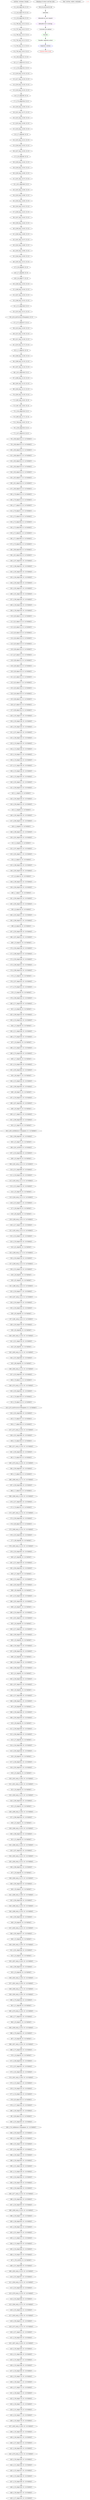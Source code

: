digraph g {
legend_varNames [ label="varNum: varName, bounds" ]
legend_varNames_0 [ label="0: x_149_edge(184), [0, 0]" ]
legend_varNames_1 [ label="1: x_144_edge(179), [0, 0]" ]
legend_varNames_2 [ label="2: x_129_edge(164), [0, 0]" ]
legend_varNames_3 [ label="3: x_798_in(p_{4,5}), [0, 0]" ]
legend_varNames_4 [ label="4: x_797_in(p_{4,4}), [0, 0]" ]
legend_varNames_5 [ label="5: x_796_in(p_{4,3}), [0, 0]" ]
legend_varNames_6 [ label="6: x_795_in(p_{4,2}), [0, 0]" ]
legend_varNames_7 [ label="7: x_794_in(p_{4,1}), [0, 0]" ]
legend_varNames_8 [ label="8: x_793_in(p_{4,0}), [0, 0]" ]
legend_varNames_9 [ label="9: x_106_edge(141), [0, 0]" ]
legend_varNames_10 [ label="10: x_117_edge(152), [0, 0]" ]
legend_varNames_11 [ label="11: x_126_edge(161), [0, 0]" ]
legend_varNames_12 [ label="12: x_816_in(p_{4,22}), [0, 0]" ]
legend_varNames_13 [ label="13: x_817_in(p_{4,23}), [0, 0]" ]
legend_varNames_14 [ label="14: x_818_in(p_{4,24}), [0, 0]" ]
legend_varNames_15 [ label="15: x_819_in(p_{4,25}), [0, 0]" ]
legend_varNames_16 [ label="16: x_22_edge(39), [0, 0]" ]
legend_varNames_17 [ label="17: x_279_edge(334), [0, 0]" ]
legend_varNames_18 [ label="18: x_820_in(p_{4,26}), [0, 0]" ]
legend_varNames_19 [ label="19: x_821_in(p_{4,27}), [0, 0]" ]
legend_varNames_20 [ label="20: x_822_in(p_{4,28}), [0, 0]" ]
legend_varNames_21 [ label="21: x_823_in(p_{4,29}), [0, 0]" ]
legend_varNames_22 [ label="22: x_824_in(p_{4,30}), [0, 0]" ]
legend_varNames_23 [ label="23: x_27_edge(46), [0, 0]" ]
legend_varNames_24 [ label="24: x_825_in(p_{4,31}), [0, 0]" ]
legend_varNames_25 [ label="25: x_826_in(p_{4,32}), [0, 0]" ]
legend_varNames_26 [ label="26: x_827_in(p_{4,33}), [0, 0]" ]
legend_varNames_27 [ label="27: x_30_edge(49), [0, 0]" ]
legend_varNames_28 [ label="28: x_828_in(p_{4,34}), [0, 0]" ]
legend_varNames_29 [ label="29: x_829_in(p_{4,35}), [0, 0]" ]
legend_varNames_30 [ label="30: x_830_in(p_{4,36}), [0, 0]" ]
legend_varNames_31 [ label="31: x_831_in(p_{4,37}), [0, 0]" ]
legend_varNames_32 [ label="32: x_291_edge(346), [0, 0]" ]
legend_varNames_33 [ label="33: x_832_in(p_{4,38}), [0, 0]" ]
legend_varNames_34 [ label="34: x_833_in(p_{4,39}), [0, 0]" ]
legend_varNames_35 [ label="35: x_834_in(p_{4,40}), [0, 0]" ]
legend_varNames_36 [ label="36: x_835_in(p_{4,41}), [0, 0]" ]
legend_varNames_37 [ label="37: x_836_in(p_{4,42}), [0, 0]" ]
legend_varNames_38 [ label="38: x_837_in(p_{4,43}), [0, 0]" ]
legend_varNames_39 [ label="39: x_838_in(p_{4,44}), [0, 0]" ]
legend_varNames_40 [ label="40: x_839_in(p_{4,45}), [0, 0]" ]
legend_varNames_41 [ label="41: x_840_in(p_{4,46}), [0, 0]" ]
legend_varNames_42 [ label="42: x_841_in(p_{4,47}), [0, 0]" ]
legend_varNames_43 [ label="43: x_842_in(p_{4,48}), [0, 0]" ]
legend_varNames_44 [ label="44: x_843_in(p_{4,49}), [0, 0]" ]
legend_varNames_45 [ label="45: x_844_in(p_{4,50}), [0, 0]" ]
legend_varNames_46 [ label="46: x_845_in(p_{4,51}), [0, 0]" ]
legend_varNames_47 [ label="47: x_59_edge(82), [0, 0]" ]
legend_varNames_48 [ label="48: x_57_edge(80), [0, 0]" ]
legend_varNames_49 [ label="49: x_54_edge(77), [0, 0]" ]
legend_varNames_50 [ label="50: x_849_in(p_{4,55}), [0, 0]" ]
legend_varNames_51 [ label="51: x_848_in(p_{4,54}), [0, 0]" ]
legend_varNames_52 [ label="52: x_847_in(p_{4,53}), [0, 0]" ]
legend_varNames_53 [ label="53: x_846_in(p_{4,52}), [0, 0]" ]
legend_varNames_54 [ label="54: x_213_edge(248), [0, 0]" ]
legend_varNames_55 [ label="55: x_815_in(p_{4,21}), [0, 0]" ]
legend_varNames_56 [ label="56: x_814_in(Fructose-6-Phosphate), [0, 0]" ]
legend_varNames_57 [ label="57: x_272_edge(327), [0, 0]" ]
legend_varNames_58 [ label="58: x_813_in(p_{4,20}), [0, 0]" ]
legend_varNames_59 [ label="59: x_812_in(p_{4,19}), [0, 0]" ]
legend_varNames_60 [ label="60: x_811_in(p_{4,18}), [0, 0]" ]
legend_varNames_61 [ label="61: x_810_in(p_{4,17}), [0, 0]" ]
legend_varNames_62 [ label="62: x_11_edge(23), [0, 0]" ]
legend_varNames_63 [ label="63: x_809_in(p_{4,16}), [0, 0]" ]
legend_varNames_64 [ label="64: x_808_in(p_{4,15}), [0, 0]" ]
legend_varNames_65 [ label="65: x_807_in(p_{4,14}), [0, 0]" ]
legend_varNames_66 [ label="66: x_201_edge(236), [0, 0]" ]
legend_varNames_67 [ label="67: x_806_in(p_{4,13}), [0, 0]" ]
legend_varNames_68 [ label="68: x_805_in(p_{4,12}), [0, 0]" ]
legend_varNames_69 [ label="69: x_804_in(p_{4,11}), [0, 0]" ]
legend_varNames_70 [ label="70: x_803_in(p_{4,10}), [0, 0]" ]
legend_varNames_71 [ label="71: x_802_in(p_{4,9}), [0, 0]" ]
legend_varNames_72 [ label="72: x_801_in(p_{4,8}), [0, 0]" ]
legend_varNames_73 [ label="73: x_194_edge(229), [0, 0]" ]
legend_varNames_74 [ label="74: x_800_in(p_{4,7}), [0, 0]" ]
legend_varNames_75 [ label="75: x_799_in(p_{4,6}), [0, 0]" ]
legend_varNames_76 [ label="76: x_168_edge(203), [0, 0]" ]
legend_varNames_77 [ label="77: x_187_edge(222), [0, 0]" ]
legend_varNames_78 [ label="78: x_189_edge(224), [0, 2147483647]" ]
legend_varNames_79 [ label="79: x_188_edge(223), [0, 2147483647]" ]
legend_varNames_80 [ label="80: x_190_edge(225), [0, 2147483647]" ]
legend_varNames_81 [ label="81: x_186_edge(221), [0, 2147483647]" ]
legend_varNames_82 [ label="82: x_185_edge(220), [0, 2147483647]" ]
legend_varNames_83 [ label="83: x_184_edge(219), [0, 2147483647]" ]
legend_varNames_84 [ label="84: x_183_edge(218), [0, 2147483647]" ]
legend_varNames_85 [ label="85: x_182_edge(217), [0, 2147483647]" ]
legend_varNames_86 [ label="86: x_181_edge(216), [0, 2147483647]" ]
legend_varNames_87 [ label="87: x_180_edge(215), [0, 2147483647]" ]
legend_varNames_88 [ label="88: x_179_edge(214), [0, 2147483647]" ]
legend_varNames_89 [ label="89: x_178_edge(213), [0, 2147483647]" ]
legend_varNames_90 [ label="90: x_177_edge(212), [0, 2147483647]" ]
legend_varNames_91 [ label="91: x_176_edge(211), [0, 2147483647]" ]
legend_varNames_92 [ label="92: x_175_edge(210), [0, 2147483647]" ]
legend_varNames_93 [ label="93: x_174_edge(209), [0, 2147483647]" ]
legend_varNames_94 [ label="94: x_173_edge(208), [0, 2147483647]" ]
legend_varNames_95 [ label="95: x_172_edge(207), [0, 2147483647]" ]
legend_varNames_96 [ label="96: x_171_edge(206), [0, 2147483647]" ]
legend_varNames_97 [ label="97: x_170_edge(205), [0, 2147483647]" ]
legend_varNames_98 [ label="98: x_169_edge(204), [0, 2147483647]" ]
legend_varNames_99 [ label="99: x_191_edge(226), [0, 2147483647]" ]
legend_varNames_100 [ label="100: x_167_edge(202), [0, 2147483647]" ]
legend_varNames_101 [ label="101: x_166_edge(201), [0, 2147483647]" ]
legend_varNames_102 [ label="102: x_165_edge(200), [0, 2147483647]" ]
legend_varNames_103 [ label="103: x_164_edge(199), [0, 2147483647]" ]
legend_varNames_104 [ label="104: x_163_edge(198), [0, 2147483647]" ]
legend_varNames_105 [ label="105: x_162_edge(197), [0, 2147483647]" ]
legend_varNames_106 [ label="106: x_161_edge(196), [0, 2147483647]" ]
legend_varNames_107 [ label="107: x_160_edge(195), [0, 2147483647]" ]
legend_varNames_108 [ label="108: x_159_edge(194), [0, 2147483647]" ]
legend_varNames_109 [ label="109: x_158_edge(193), [0, 2147483647]" ]
legend_varNames_110 [ label="110: x_80_edge(112), [0, 2147483647]" ]
legend_varNames_111 [ label="111: x_81_edge(113), [0, 2147483647]" ]
legend_varNames_112 [ label="112: x_82_edge(114), [0, 2147483647]" ]
legend_varNames_113 [ label="113: x_83_edge(116), [0, 2147483647]" ]
legend_varNames_114 [ label="114: x_84_edge(118), [0, 2147483647]" ]
legend_varNames_115 [ label="115: x_85_edge(119), [0, 2147483647]" ]
legend_varNames_116 [ label="116: x_86_edge(120), [0, 2147483647]" ]
legend_varNames_117 [ label="117: x_87_edge(121), [0, 2147483647]" ]
legend_varNames_118 [ label="118: x_88_edge(122), [0, 2147483647]" ]
legend_varNames_119 [ label="119: x_89_edge(123), [0, 2147483647]" ]
legend_varNames_120 [ label="120: x_90_edge(124), [0, 2147483647]" ]
legend_varNames_121 [ label="121: x_91_edge(125), [0, 2147483647]" ]
legend_varNames_122 [ label="122: x_92_edge(127), [0, 2147483647]" ]
legend_varNames_123 [ label="123: x_93_edge(128), [0, 2147483647]" ]
legend_varNames_124 [ label="124: x_94_edge(129), [0, 2147483647]" ]
legend_varNames_125 [ label="125: x_96_edge(131), [0, 2147483647]" ]
legend_varNames_126 [ label="126: x_97_edge(132), [0, 2147483647]" ]
legend_varNames_127 [ label="127: x_99_edge(134), [0, 2147483647]" ]
legend_varNames_128 [ label="128: x_102_edge(137), [0, 2147483647]" ]
legend_varNames_129 [ label="129: x_103_edge(138), [0, 2147483647]" ]
legend_varNames_130 [ label="130: x_105_edge(140), [0, 2147483647]" ]
legend_varNames_131 [ label="131: x_107_edge(142), [0, 2147483647]" ]
legend_varNames_132 [ label="132: x_108_edge(143), [0, 2147483647]" ]
legend_varNames_133 [ label="133: x_110_edge(145), [0, 2147483647]" ]
legend_varNames_134 [ label="134: x_113_edge(148), [0, 2147483647]" ]
legend_varNames_135 [ label="135: x_116_edge(151), [0, 2147483647]" ]
legend_varNames_136 [ label="136: x_119_edge(154), [0, 2147483647]" ]
legend_varNames_137 [ label="137: x_121_edge(156), [0, 2147483647]" ]
legend_varNames_138 [ label="138: x_123_edge(158), [0, 2147483647]" ]
legend_varNames_139 [ label="139: x_125_edge(160), [0, 2147483647]" ]
legend_varNames_140 [ label="140: x_192_edge(227), [0, 2147483647]" ]
legend_varNames_141 [ label="141: x_258_edge(313), [0, 2147483647]" ]
legend_varNames_142 [ label="142: x_1_edge(3), [0, 2147483647]" ]
legend_varNames_143 [ label="143: x_193_edge(228), [0, 2147483647]" ]
legend_varNames_144 [ label="144: x_259_edge(314), [0, 2147483647]" ]
legend_varNames_145 [ label="145: x_2_edge(6), [0, 2147483647]" ]
legend_varNames_146 [ label="146: x_195_edge(230), [0, 2147483647]" ]
legend_varNames_147 [ label="147: x_260_edge(315), [0, 2147483647]" ]
legend_varNames_148 [ label="148: x_3_edge(8), [0, 2147483647]" ]
legend_varNames_149 [ label="149: x_196_edge(231), [0, 2147483647]" ]
legend_varNames_150 [ label="150: x_261_edge(316), [0, 2147483647]" ]
legend_varNames_151 [ label="151: x_4_edge(9), [0, 2147483647]" ]
legend_varNames_152 [ label="152: x_197_edge(232), [0, 2147483647]" ]
legend_varNames_153 [ label="153: x_262_edge(317), [0, 2147483647]" ]
legend_varNames_154 [ label="154: x_5_edge(12), [0, 2147483647]" ]
legend_varNames_155 [ label="155: x_198_edge(233), [0, 2147483647]" ]
legend_varNames_156 [ label="156: x_263_edge(318), [0, 2147483647]" ]
legend_varNames_157 [ label="157: x_6_edge(14), [0, 2147483647]" ]
legend_varNames_158 [ label="158: x_199_edge(234), [0, 2147483647]" ]
legend_varNames_159 [ label="159: x_264_edge(319), [0, 2147483647]" ]
legend_varNames_160 [ label="160: x_7_edge(17), [0, 2147483647]" ]
legend_varNames_161 [ label="161: x_200_edge(235), [0, 2147483647]" ]
legend_varNames_162 [ label="162: x_265_edge(320), [0, 2147483647]" ]
legend_varNames_163 [ label="163: x_8_edge(19), [0, 2147483647]" ]
legend_varNames_164 [ label="164: x_202_edge(237), [0, 2147483647]" ]
legend_varNames_165 [ label="165: x_266_edge(321), [0, 2147483647]" ]
legend_varNames_166 [ label="166: x_9_edge(20), [0, 2147483647]" ]
legend_varNames_167 [ label="167: x_203_edge(238), [0, 2147483647]" ]
legend_varNames_168 [ label="168: x_267_edge(322), [0, 2147483647]" ]
legend_varNames_169 [ label="169: x_10_edge(22), [0, 2147483647]" ]
legend_varNames_170 [ label="170: x_204_edge(239), [0, 2147483647]" ]
legend_varNames_171 [ label="171: x_268_edge(323), [0, 2147483647]" ]
legend_varNames_172 [ label="172: x_205_edge(240), [0, 2147483647]" ]
legend_varNames_173 [ label="173: x_206_edge(241), [0, 2147483647]" ]
legend_varNames_174 [ label="174: x_269_edge(324), [0, 2147483647]" ]
legend_varNames_175 [ label="175: x_12_edge(25), [0, 2147483647]" ]
legend_varNames_176 [ label="176: x_207_edge(242), [0, 2147483647]" ]
legend_varNames_177 [ label="177: x_270_edge(325), [0, 2147483647]" ]
legend_varNames_178 [ label="178: x_13_edge(26), [0, 2147483647]" ]
legend_varNames_179 [ label="179: x_208_edge(243), [0, 2147483647]" ]
legend_varNames_180 [ label="180: x_271_edge(326), [0, 2147483647]" ]
legend_varNames_181 [ label="181: x_14_edge(28), [0, 2147483647]" ]
legend_varNames_182 [ label="182: x_209_edge(244), [0, 2147483647]" ]
legend_varNames_183 [ label="183: x_210_edge(245), [0, 2147483647]" ]
legend_varNames_184 [ label="184: x_15_edge(30), [0, 2147483647]" ]
legend_varNames_185 [ label="185: x_211_edge(246), [0, 2147483647]" ]
legend_varNames_186 [ label="186: x_273_edge(328), [0, 2147483647]" ]
legend_varNames_187 [ label="187: x_16_edge(32), [0, 2147483647]" ]
legend_varNames_188 [ label="188: x_212_edge(247), [0, 2147483647]" ]
legend_varNames_189 [ label="189: x_274_edge(329), [0, 2147483647]" ]
legend_varNames_190 [ label="190: x_17_edge(34), [0, 2147483647]" ]
legend_varNames_191 [ label="191: x_214_edge(249), [0, 2147483647]" ]
legend_varNames_192 [ label="192: x_305_edge(363), [0, 2147483647]" ]
legend_varNames_193 [ label="193: x_48_edge(71), [0, 2147483647]" ]
legend_varNames_194 [ label="194: x_215_edge(250), [0, 2147483647]" ]
legend_varNames_195 [ label="195: x_306_edge(364), [0, 2147483647]" ]
legend_varNames_196 [ label="196: x_49_edge(72), [0, 2147483647]" ]
legend_varNames_197 [ label="197: x_216_edge(251), [0, 2147483647]" ]
legend_varNames_198 [ label="198: x_307_edge(365), [0, 2147483647]" ]
legend_varNames_199 [ label="199: x_50_edge(73), [0, 2147483647]" ]
legend_varNames_200 [ label="200: x_217_edge(252), [0, 2147483647]" ]
legend_varNames_201 [ label="201: x_308_edge(366), [0, 2147483647]" ]
legend_varNames_202 [ label="202: x_51_edge(74), [0, 2147483647]" ]
legend_varNames_203 [ label="203: x_850_out(Ribulose-5-Phosphate), [0, 2147483647]" ]
legend_varNames_204 [ label="204: x_309_edge(367), [0, 2147483647]" ]
legend_varNames_205 [ label="205: x_52_edge(75), [0, 2147483647]" ]
legend_varNames_206 [ label="206: x_851_out(H2O), [0, 2147483647]" ]
legend_varNames_207 [ label="207: x_310_edge(368), [0, 2147483647]" ]
legend_varNames_208 [ label="208: x_53_edge(76), [0, 2147483647]" ]
legend_varNames_209 [ label="209: x_852_out(p_{4,0}), [0, 2147483647]" ]
legend_varNames_210 [ label="210: x_311_edge(369), [0, 2147483647]" ]
legend_varNames_211 [ label="211: x_218_edge(253), [0, 2147483647]" ]
legend_varNames_212 [ label="212: x_853_out(p_{4,1}), [0, 2147483647]" ]
legend_varNames_213 [ label="213: x_312_edge(370), [0, 2147483647]" ]
legend_varNames_214 [ label="214: x_55_edge(78), [0, 2147483647]" ]
legend_varNames_215 [ label="215: x_854_out(p_{4,2}), [0, 2147483647]" ]
legend_varNames_216 [ label="216: x_313_edge(371), [0, 2147483647]" ]
legend_varNames_217 [ label="217: x_56_edge(79), [0, 2147483647]" ]
legend_varNames_218 [ label="218: x_60_edge(84), [0, 2147483647]" ]
legend_varNames_219 [ label="219: x_858_out(p_{4,6}), [0, 2147483647]" ]
legend_varNames_220 [ label="220: x_317_edge(375), [0, 2147483647]" ]
legend_varNames_221 [ label="221: x_855_out(p_{4,3}), [0, 2147483647]" ]
legend_varNames_222 [ label="222: x_314_edge(372), [0, 2147483647]" ]
legend_varNames_223 [ label="223: x_219_edge(254), [0, 2147483647]" ]
legend_varNames_224 [ label="224: x_61_edge(85), [0, 2147483647]" ]
legend_varNames_225 [ label="225: x_859_out(p_{4,7}), [0, 2147483647]" ]
legend_varNames_226 [ label="226: x_318_edge(376), [0, 2147483647]" ]
legend_varNames_227 [ label="227: x_856_out(p_{4,4}), [0, 2147483647]" ]
legend_varNames_228 [ label="228: x_315_edge(373), [0, 2147483647]" ]
legend_varNames_229 [ label="229: x_58_edge(81), [0, 2147483647]" ]
legend_varNames_230 [ label="230: x_62_edge(87), [0, 2147483647]" ]
legend_varNames_231 [ label="231: x_860_out(p_{4,8}), [0, 2147483647]" ]
legend_varNames_232 [ label="232: x_319_edge(377), [0, 2147483647]" ]
legend_varNames_233 [ label="233: x_857_out(p_{4,5}), [0, 2147483647]" ]
legend_varNames_234 [ label="234: x_316_edge(374), [0, 2147483647]" ]
legend_varNames_235 [ label="235: x_220_edge(255), [0, 2147483647]" ]
legend_varNames_236 [ label="236: x_63_edge(89), [0, 2147483647]" ]
legend_varNames_237 [ label="237: x_861_out(p_{4,9}), [0, 2147483647]" ]
legend_varNames_238 [ label="238: x_320_edge(378), [0, 2147483647]" ]
legend_varNames_239 [ label="239: x_64_edge(90), [0, 2147483647]" ]
legend_varNames_240 [ label="240: x_862_out(p_{4,10}), [0, 2147483647]" ]
legend_varNames_241 [ label="241: x_321_edge(379), [0, 2147483647]" ]
legend_varNames_242 [ label="242: x_65_edge(92), [0, 2147483647]" ]
legend_varNames_243 [ label="243: x_863_out(p_{4,11}), [0, 2147483647]" ]
legend_varNames_244 [ label="244: x_322_edge(380), [0, 2147483647]" ]
legend_varNames_245 [ label="245: x_66_edge(94), [0, 2147483647]" ]
legend_varNames_246 [ label="246: x_864_out(p_{4,12}), [0, 2147483647]" ]
legend_varNames_247 [ label="247: x_323_edge(381), [0, 2147483647]" ]
legend_varNames_248 [ label="248: x_79_edge(111), [0, 2147483647]" ]
legend_varNames_249 [ label="249: x_874_out(p_{4,21}), [0, 2147483647]" ]
legend_varNames_250 [ label="250: x_333_edge(391), [0, 2147483647]" ]
legend_varNames_251 [ label="251: x_76_edge(108), [0, 2147483647]" ]
legend_varNames_252 [ label="252: x_78_edge(110), [0, 2147483647]" ]
legend_varNames_253 [ label="253: x_873_out(Fructose-6-Phosphate), [0, 2147483647]" ]
legend_varNames_254 [ label="254: x_332_edge(390), [0, 2147483647]" ]
legend_varNames_255 [ label="255: x_75_edge(107), [0, 2147483647]" ]
legend_varNames_256 [ label="256: x_77_edge(109), [0, 2147483647]" ]
legend_varNames_257 [ label="257: x_872_out(p_{4,20}), [0, 2147483647]" ]
legend_varNames_258 [ label="258: x_331_edge(389), [0, 2147483647]" ]
legend_varNames_259 [ label="259: x_74_edge(106), [0, 2147483647]" ]
legend_varNames_260 [ label="260: x_871_out(p_{4,19}), [0, 2147483647]" ]
legend_varNames_261 [ label="261: x_330_edge(388), [0, 2147483647]" ]
legend_varNames_262 [ label="262: x_73_edge(105), [0, 2147483647]" ]
legend_varNames_263 [ label="263: x_870_out(p_{4,18}), [0, 2147483647]" ]
legend_varNames_264 [ label="264: x_329_edge(387), [0, 2147483647]" ]
legend_varNames_265 [ label="265: x_72_edge(103), [0, 2147483647]" ]
legend_varNames_266 [ label="266: x_869_out(p_{4,17}), [0, 2147483647]" ]
legend_varNames_267 [ label="267: x_328_edge(386), [0, 2147483647]" ]
legend_varNames_268 [ label="268: x_71_edge(102), [0, 2147483647]" ]
legend_varNames_269 [ label="269: x_868_out(p_{4,16}), [0, 2147483647]" ]
legend_varNames_270 [ label="270: x_327_edge(385), [0, 2147483647]" ]
legend_varNames_271 [ label="271: x_70_edge(101), [0, 2147483647]" ]
legend_varNames_272 [ label="272: x_867_out(p_{4,15}), [0, 2147483647]" ]
legend_varNames_273 [ label="273: x_326_edge(384), [0, 2147483647]" ]
legend_varNames_274 [ label="274: x_69_edge(100), [0, 2147483647]" ]
legend_varNames_275 [ label="275: x_866_out(p_{4,14}), [0, 2147483647]" ]
legend_varNames_276 [ label="276: x_325_edge(383), [0, 2147483647]" ]
legend_varNames_277 [ label="277: x_68_edge(98), [0, 2147483647]" ]
legend_varNames_278 [ label="278: x_865_out(p_{4,13}), [0, 2147483647]" ]
legend_varNames_279 [ label="279: x_324_edge(382), [0, 2147483647]" ]
legend_varNames_280 [ label="280: x_67_edge(96), [0, 2147483647]" ]
legend_varNames_281 [ label="281: x_221_edge(256), [0, 2147483647]" ]
legend_varNames_282 [ label="282: x_304_edge(362), [0, 2147483647]" ]
legend_varNames_283 [ label="283: x_47_edge(70), [0, 2147483647]" ]
legend_varNames_284 [ label="284: x_222_edge(257), [0, 2147483647]" ]
legend_varNames_285 [ label="285: x_303_edge(360), [0, 2147483647]" ]
legend_varNames_286 [ label="286: x_46_edge(69), [0, 2147483647]" ]
legend_varNames_287 [ label="287: x_223_edge(259), [0, 2147483647]" ]
legend_varNames_288 [ label="288: x_302_edge(358), [0, 2147483647]" ]
legend_varNames_289 [ label="289: x_45_edge(67), [0, 2147483647]" ]
legend_varNames_290 [ label="290: x_224_edge(261), [0, 2147483647]" ]
legend_varNames_291 [ label="291: x_301_edge(357), [0, 2147483647]" ]
legend_varNames_292 [ label="292: x_44_edge(66), [0, 2147483647]" ]
legend_varNames_293 [ label="293: x_227_edge(267), [0, 2147483647]" ]
legend_varNames_294 [ label="294: x_300_edge(355), [0, 2147483647]" ]
legend_varNames_295 [ label="295: x_43_edge(65), [0, 2147483647]" ]
legend_varNames_296 [ label="296: x_230_edge(273), [0, 2147483647]" ]
legend_varNames_297 [ label="297: x_299_edge(354), [0, 2147483647]" ]
legend_varNames_298 [ label="298: x_42_edge(64), [0, 2147483647]" ]
legend_varNames_299 [ label="299: x_233_edge(278), [0, 2147483647]" ]
legend_varNames_300 [ label="300: x_298_edge(353), [0, 2147483647]" ]
legend_varNames_301 [ label="301: x_41_edge(62), [0, 2147483647]" ]
legend_varNames_302 [ label="302: x_236_edge(284), [0, 2147483647]" ]
legend_varNames_303 [ label="303: x_297_edge(352), [0, 2147483647]" ]
legend_varNames_304 [ label="304: x_40_edge(61), [0, 2147483647]" ]
legend_varNames_305 [ label="305: x_237_edge(286), [0, 2147483647]" ]
legend_varNames_306 [ label="306: x_296_edge(351), [0, 2147483647]" ]
legend_varNames_307 [ label="307: x_39_edge(60), [0, 2147483647]" ]
legend_varNames_308 [ label="308: x_238_edge(288), [0, 2147483647]" ]
legend_varNames_309 [ label="309: x_295_edge(350), [0, 2147483647]" ]
legend_varNames_310 [ label="310: x_38_edge(59), [0, 2147483647]" ]
legend_varNames_311 [ label="311: x_239_edge(290), [0, 2147483647]" ]
legend_varNames_312 [ label="312: x_294_edge(349), [0, 2147483647]" ]
legend_varNames_313 [ label="313: x_37_edge(56), [0, 2147483647]" ]
legend_varNames_314 [ label="314: x_244_edge(299), [0, 2147483647]" ]
legend_varNames_315 [ label="315: x_293_edge(348), [0, 2147483647]" ]
legend_varNames_316 [ label="316: x_36_edge(55), [0, 2147483647]" ]
legend_varNames_317 [ label="317: x_246_edge(301), [0, 2147483647]" ]
legend_varNames_318 [ label="318: x_292_edge(347), [0, 2147483647]" ]
legend_varNames_319 [ label="319: x_35_edge(54), [0, 2147483647]" ]
legend_varNames_320 [ label="320: x_902_out(p_{4,49}), [0, 2147483647]" ]
legend_varNames_321 [ label="321: x_901_out(p_{4,48}), [0, 2147483647]" ]
legend_varNames_322 [ label="322: x_34_edge(53), [0, 2147483647]" ]
legend_varNames_323 [ label="323: x_900_out(p_{4,47}), [0, 2147483647]" ]
legend_varNames_324 [ label="324: x_290_edge(345), [0, 2147483647]" ]
legend_varNames_325 [ label="325: x_33_edge(52), [0, 2147483647]" ]
legend_varNames_326 [ label="326: x_899_out(p_{4,46}), [0, 2147483647]" ]
legend_varNames_327 [ label="327: x_289_edge(344), [0, 2147483647]" ]
legend_varNames_328 [ label="328: x_32_edge(51), [0, 2147483647]" ]
legend_varNames_329 [ label="329: x_898_out(p_{4,45}), [0, 2147483647]" ]
legend_varNames_330 [ label="330: x_288_edge(343), [0, 2147483647]" ]
legend_varNames_331 [ label="331: x_31_edge(50), [0, 2147483647]" ]
legend_varNames_332 [ label="332: x_896_out(p_{4,43}), [0, 2147483647]" ]
legend_varNames_333 [ label="333: x_287_edge(342), [0, 2147483647]" ]
legend_varNames_334 [ label="334: x_895_out(p_{4,42}), [0, 2147483647]" ]
legend_varNames_335 [ label="335: x_894_out(p_{4,41}), [0, 2147483647]" ]
legend_varNames_336 [ label="336: x_286_edge(341), [0, 2147483647]" ]
legend_varNames_337 [ label="337: x_29_edge(48), [0, 2147483647]" ]
legend_varNames_338 [ label="338: x_890_out(p_{4,37}), [0, 2147483647]" ]
legend_varNames_339 [ label="339: x_285_edge(340), [0, 2147483647]" ]
legend_varNames_340 [ label="340: x_28_edge(47), [0, 2147483647]" ]
legend_varNames_341 [ label="341: x_889_out(p_{4,36}), [0, 2147483647]" ]
legend_varNames_342 [ label="342: x_284_edge(339), [0, 2147483647]" ]
legend_varNames_343 [ label="343: x_888_out(p_{4,35}), [0, 2147483647]" ]
legend_varNames_344 [ label="344: x_886_out(p_{4,33}), [0, 2147483647]" ]
legend_varNames_345 [ label="345: x_283_edge(338), [0, 2147483647]" ]
legend_varNames_346 [ label="346: x_26_edge(45), [0, 2147483647]" ]
legend_varNames_347 [ label="347: x_885_out(p_{4,32}), [0, 2147483647]" ]
legend_varNames_348 [ label="348: x_282_edge(337), [0, 2147483647]" ]
legend_varNames_349 [ label="349: x_25_edge(43), [0, 2147483647]" ]
legend_varNames_350 [ label="350: x_883_out(p_{4,30}), [0, 2147483647]" ]
legend_varNames_351 [ label="351: x_281_edge(336), [0, 2147483647]" ]
legend_varNames_352 [ label="352: x_24_edge(41), [0, 2147483647]" ]
legend_varNames_353 [ label="353: x_897_out(p_{4,44}), [0, 2147483647]" ]
legend_varNames_354 [ label="354: x_280_edge(335), [0, 2147483647]" ]
legend_varNames_355 [ label="355: x_23_edge(40), [0, 2147483647]" ]
legend_varNames_356 [ label="356: x_882_out(p_{4,29}), [0, 2147483647]" ]
legend_varNames_357 [ label="357: x_881_out(p_{4,28}), [0, 2147483647]" ]
legend_varNames_358 [ label="358: x_880_out(p_{4,27}), [0, 2147483647]" ]
legend_varNames_359 [ label="359: x_893_out(p_{4,40}), [0, 2147483647]" ]
legend_varNames_360 [ label="360: x_278_edge(333), [0, 2147483647]" ]
legend_varNames_361 [ label="361: x_21_edge(38), [0, 2147483647]" ]
legend_varNames_362 [ label="362: x_879_out(p_{4,26}), [0, 2147483647]" ]
legend_varNames_363 [ label="363: x_277_edge(332), [0, 2147483647]" ]
legend_varNames_364 [ label="364: x_20_edge(37), [0, 2147483647]" ]
legend_varNames_365 [ label="365: x_908_out(p_{4,55}), [0, 2147483647]" ]
legend_varNames_366 [ label="366: x_276_edge(331), [0, 2147483647]" ]
legend_varNames_367 [ label="367: x_19_edge(36), [0, 2147483647]" ]
legend_varNames_368 [ label="368: x_907_out(p_{4,54}), [0, 2147483647]" ]
legend_varNames_369 [ label="369: x_275_edge(330), [0, 2147483647]" ]
legend_varNames_370 [ label="370: x_18_edge(35), [0, 2147483647]" ]
legend_varNames_371 [ label="371: x_249_edge(304), [0, 2147483647]" ]
legend_varNames_372 [ label="372: x_247_edge(302), [0, 2147483647]" ]
legend_varNames_373 [ label="373: x_242_edge(296), [0, 2147483647]" ]
legend_varNames_374 [ label="374: x_891_out(p_{4,38}), [0, 2147483647]" ]
legend_varNames_375 [ label="375: x_122_edge(157), [0, 2147483647]" ]
legend_varNames_376 [ label="376: x_120_edge(155), [0, 2147483647]" ]
legend_varNames_377 [ label="377: x_124_edge(159), [0, 2147483647]" ]
legend_varNames_378 [ label="378: x_95_edge(130), [0, 2147483647]" ]
legend_varNames_379 [ label="379: x_127_edge(162), [0, 2147483647]" ]
legend_varNames_380 [ label="380: x_240_edge(292), [0, 2147483647]" ]
legend_varNames_381 [ label="381: x_98_edge(133), [0, 2147483647]" ]
legend_varNames_382 [ label="382: x_225_edge(263), [0, 2147483647]" ]
legend_varNames_383 [ label="383: x_791_in(Ribulose-5-Phosphate), [0, 2147483647]" ]
legend_varNames_384 [ label="384: x_250_edge(305), [0, 2147483647]" ]
legend_varNames_385 [ label="385: x_111_edge(146), [0, 2147483647]" ]
legend_varNames_386 [ label="386: x_232_edge(276), [0, 2147483647]" ]
legend_varNames_387 [ label="387: x_241_edge(294), [0, 2147483647]" ]
legend_varNames_388 [ label="388: x_100_edge(135), [0, 2147483647]" ]
legend_varNames_389 [ label="389: x_226_edge(265), [0, 2147483647]" ]
legend_varNames_390 [ label="390: x_101_edge(136), [0, 2147483647]" ]
legend_varNames_391 [ label="391: x_114_edge(149), [0, 2147483647]" ]
legend_varNames_392 [ label="392: x_243_edge(298), [0, 2147483647]" ]
legend_varNames_393 [ label="393: x_104_edge(139), [0, 2147483647]" ]
legend_varNames_394 [ label="394: x_228_edge(269), [0, 2147483647]" ]
legend_varNames_395 [ label="395: x_877_out(p_{4,24}), [0, 2147483647]" ]
legend_varNames_396 [ label="396: x_235_edge(282), [0, 2147483647]" ]
legend_varNames_397 [ label="397: x_245_edge(300), [0, 2147483647]" ]
legend_varNames_398 [ label="398: x_906_out(p_{4,53}), [0, 2147483647]" ]
legend_varNames_399 [ label="399: x_229_edge(271), [0, 2147483647]" ]
legend_varNames_400 [ label="400: x_248_edge(303), [0, 2147483647]" ]
legend_varNames_401 [ label="401: x_109_edge(144), [0, 2147483647]" ]
legend_varNames_402 [ label="402: x_231_edge(274), [0, 2147483647]" ]
legend_varNames_403 [ label="403: x_112_edge(147), [0, 2147483647]" ]
legend_varNames_404 [ label="404: x_115_edge(150), [0, 2147483647]" ]
legend_varNames_405 [ label="405: x_234_edge(280), [0, 2147483647]" ]
legend_varNames_406 [ label="406: x_118_edge(153), [0, 2147483647]" ]
legend_varNames_407 [ label="407: x_792_in(H2O), [0, 2147483647]" ]
legend_varNames_408 [ label="408: x_251_edge(306), [0, 2147483647]" ]
legend_varNames_409 [ label="409: x_905_out(p_{4,52}), [0, 2147483647]" ]
legend_varNames_410 [ label="410: x_252_edge(307), [0, 2147483647]" ]
legend_varNames_411 [ label="411: x_904_out(p_{4,51}), [0, 2147483647]" ]
legend_varNames_412 [ label="412: x_253_edge(308), [0, 2147483647]" ]
legend_varNames_413 [ label="413: x_876_out(p_{4,23}), [0, 2147483647]" ]
legend_varNames_414 [ label="414: x_254_edge(309), [0, 2147483647]" ]
legend_varNames_415 [ label="415: x_884_out(p_{4,31}), [0, 2147483647]" ]
legend_varNames_416 [ label="416: x_255_edge(310), [0, 2147483647]" ]
legend_varNames_417 [ label="417: x_903_out(p_{4,50}), [0, 2147483647]" ]
legend_varNames_418 [ label="418: x_256_edge(311), [0, 2147483647]" ]
legend_varNames_419 [ label="419: x_875_out(p_{4,22}), [0, 2147483647]" ]
legend_varNames_420 [ label="420: x_257_edge(312), [0, 2147483647]" ]
legend_varNames_421 [ label="421: x_128_edge(163), [0, 2147483647]" ]
legend_varNames_422 [ label="422: x_887_out(p_{4,34}), [0, 2147483647]" ]
legend_varNames_423 [ label="423: x_130_edge(165), [0, 2147483647]" ]
legend_varNames_424 [ label="424: x_131_edge(166), [0, 2147483647]" ]
legend_varNames_425 [ label="425: x_132_edge(167), [0, 2147483647]" ]
legend_varNames_426 [ label="426: x_133_edge(168), [0, 2147483647]" ]
legend_varNames_427 [ label="427: x_134_edge(169), [0, 2147483647]" ]
legend_varNames_428 [ label="428: x_135_edge(170), [0, 2147483647]" ]
legend_varNames_429 [ label="429: x_136_edge(171), [0, 2147483647]" ]
legend_varNames_430 [ label="430: x_137_edge(172), [0, 2147483647]" ]
legend_varNames_431 [ label="431: x_138_edge(173), [0, 2147483647]" ]
legend_varNames_432 [ label="432: x_139_edge(174), [0, 2147483647]" ]
legend_varNames_433 [ label="433: x_140_edge(175), [0, 2147483647]" ]
legend_varNames_434 [ label="434: x_141_edge(176), [0, 2147483647]" ]
legend_varNames_435 [ label="435: x_142_edge(177), [0, 2147483647]" ]
legend_varNames_436 [ label="436: x_143_edge(178), [0, 2147483647]" ]
legend_varNames_437 [ label="437: x_892_out(p_{4,39}), [0, 2147483647]" ]
legend_varNames_438 [ label="438: x_145_edge(180), [0, 2147483647]" ]
legend_varNames_439 [ label="439: x_146_edge(181), [0, 2147483647]" ]
legend_varNames_440 [ label="440: x_147_edge(182), [0, 2147483647]" ]
legend_varNames_441 [ label="441: x_148_edge(183), [0, 2147483647]" ]
legend_varNames_442 [ label="442: x_878_out(p_{4,25}), [0, 2147483647]" ]
legend_varNames_443 [ label="443: x_150_edge(185), [0, 2147483647]" ]
legend_varNames_444 [ label="444: x_151_edge(186), [0, 2147483647]" ]
legend_varNames_445 [ label="445: x_152_edge(187), [0, 2147483647]" ]
legend_varNames_446 [ label="446: x_153_edge(188), [0, 2147483647]" ]
legend_varNames_447 [ label="447: x_154_edge(189), [0, 2147483647]" ]
legend_varNames_448 [ label="448: x_155_edge(190), [0, 2147483647]" ]
legend_varNames_449 [ label="449: x_156_edge(191), [0, 2147483647]" ]
legend_varNames_450 [ label="450: x_157_edge(192), [0, 2147483647]" ]
legend_varNames -> legend_varNames_0
legend_varNames_0 -> legend_varNames_1
legend_varNames_1 -> legend_varNames_2
legend_varNames_2 -> legend_varNames_3
legend_varNames_3 -> legend_varNames_4
legend_varNames_4 -> legend_varNames_5
legend_varNames_5 -> legend_varNames_6
legend_varNames_6 -> legend_varNames_7
legend_varNames_7 -> legend_varNames_8
legend_varNames_8 -> legend_varNames_9
legend_varNames_9 -> legend_varNames_10
legend_varNames_10 -> legend_varNames_11
legend_varNames_11 -> legend_varNames_12
legend_varNames_12 -> legend_varNames_13
legend_varNames_13 -> legend_varNames_14
legend_varNames_14 -> legend_varNames_15
legend_varNames_15 -> legend_varNames_16
legend_varNames_16 -> legend_varNames_17
legend_varNames_17 -> legend_varNames_18
legend_varNames_18 -> legend_varNames_19
legend_varNames_19 -> legend_varNames_20
legend_varNames_20 -> legend_varNames_21
legend_varNames_21 -> legend_varNames_22
legend_varNames_22 -> legend_varNames_23
legend_varNames_23 -> legend_varNames_24
legend_varNames_24 -> legend_varNames_25
legend_varNames_25 -> legend_varNames_26
legend_varNames_26 -> legend_varNames_27
legend_varNames_27 -> legend_varNames_28
legend_varNames_28 -> legend_varNames_29
legend_varNames_29 -> legend_varNames_30
legend_varNames_30 -> legend_varNames_31
legend_varNames_31 -> legend_varNames_32
legend_varNames_32 -> legend_varNames_33
legend_varNames_33 -> legend_varNames_34
legend_varNames_34 -> legend_varNames_35
legend_varNames_35 -> legend_varNames_36
legend_varNames_36 -> legend_varNames_37
legend_varNames_37 -> legend_varNames_38
legend_varNames_38 -> legend_varNames_39
legend_varNames_39 -> legend_varNames_40
legend_varNames_40 -> legend_varNames_41
legend_varNames_41 -> legend_varNames_42
legend_varNames_42 -> legend_varNames_43
legend_varNames_43 -> legend_varNames_44
legend_varNames_44 -> legend_varNames_45
legend_varNames_45 -> legend_varNames_46
legend_varNames_46 -> legend_varNames_47
legend_varNames_47 -> legend_varNames_48
legend_varNames_48 -> legend_varNames_49
legend_varNames_49 -> legend_varNames_50
legend_varNames_50 -> legend_varNames_51
legend_varNames_51 -> legend_varNames_52
legend_varNames_52 -> legend_varNames_53
legend_varNames_53 -> legend_varNames_54
legend_varNames_54 -> legend_varNames_55
legend_varNames_55 -> legend_varNames_56
legend_varNames_56 -> legend_varNames_57
legend_varNames_57 -> legend_varNames_58
legend_varNames_58 -> legend_varNames_59
legend_varNames_59 -> legend_varNames_60
legend_varNames_60 -> legend_varNames_61
legend_varNames_61 -> legend_varNames_62
legend_varNames_62 -> legend_varNames_63
legend_varNames_63 -> legend_varNames_64
legend_varNames_64 -> legend_varNames_65
legend_varNames_65 -> legend_varNames_66
legend_varNames_66 -> legend_varNames_67
legend_varNames_67 -> legend_varNames_68
legend_varNames_68 -> legend_varNames_69
legend_varNames_69 -> legend_varNames_70
legend_varNames_70 -> legend_varNames_71
legend_varNames_71 -> legend_varNames_72
legend_varNames_72 -> legend_varNames_73
legend_varNames_73 -> legend_varNames_74
legend_varNames_74 -> legend_varNames_75
legend_varNames_75 -> legend_varNames_76
legend_varNames_76 -> legend_varNames_77
legend_varNames_77 -> legend_varNames_78
legend_varNames_78 -> legend_varNames_79
legend_varNames_79 -> legend_varNames_80
legend_varNames_80 -> legend_varNames_81
legend_varNames_81 -> legend_varNames_82
legend_varNames_82 -> legend_varNames_83
legend_varNames_83 -> legend_varNames_84
legend_varNames_84 -> legend_varNames_85
legend_varNames_85 -> legend_varNames_86
legend_varNames_86 -> legend_varNames_87
legend_varNames_87 -> legend_varNames_88
legend_varNames_88 -> legend_varNames_89
legend_varNames_89 -> legend_varNames_90
legend_varNames_90 -> legend_varNames_91
legend_varNames_91 -> legend_varNames_92
legend_varNames_92 -> legend_varNames_93
legend_varNames_93 -> legend_varNames_94
legend_varNames_94 -> legend_varNames_95
legend_varNames_95 -> legend_varNames_96
legend_varNames_96 -> legend_varNames_97
legend_varNames_97 -> legend_varNames_98
legend_varNames_98 -> legend_varNames_99
legend_varNames_99 -> legend_varNames_100
legend_varNames_100 -> legend_varNames_101
legend_varNames_101 -> legend_varNames_102
legend_varNames_102 -> legend_varNames_103
legend_varNames_103 -> legend_varNames_104
legend_varNames_104 -> legend_varNames_105
legend_varNames_105 -> legend_varNames_106
legend_varNames_106 -> legend_varNames_107
legend_varNames_107 -> legend_varNames_108
legend_varNames_108 -> legend_varNames_109
legend_varNames_109 -> legend_varNames_110
legend_varNames_110 -> legend_varNames_111
legend_varNames_111 -> legend_varNames_112
legend_varNames_112 -> legend_varNames_113
legend_varNames_113 -> legend_varNames_114
legend_varNames_114 -> legend_varNames_115
legend_varNames_115 -> legend_varNames_116
legend_varNames_116 -> legend_varNames_117
legend_varNames_117 -> legend_varNames_118
legend_varNames_118 -> legend_varNames_119
legend_varNames_119 -> legend_varNames_120
legend_varNames_120 -> legend_varNames_121
legend_varNames_121 -> legend_varNames_122
legend_varNames_122 -> legend_varNames_123
legend_varNames_123 -> legend_varNames_124
legend_varNames_124 -> legend_varNames_125
legend_varNames_125 -> legend_varNames_126
legend_varNames_126 -> legend_varNames_127
legend_varNames_127 -> legend_varNames_128
legend_varNames_128 -> legend_varNames_129
legend_varNames_129 -> legend_varNames_130
legend_varNames_130 -> legend_varNames_131
legend_varNames_131 -> legend_varNames_132
legend_varNames_132 -> legend_varNames_133
legend_varNames_133 -> legend_varNames_134
legend_varNames_134 -> legend_varNames_135
legend_varNames_135 -> legend_varNames_136
legend_varNames_136 -> legend_varNames_137
legend_varNames_137 -> legend_varNames_138
legend_varNames_138 -> legend_varNames_139
legend_varNames_139 -> legend_varNames_140
legend_varNames_140 -> legend_varNames_141
legend_varNames_141 -> legend_varNames_142
legend_varNames_142 -> legend_varNames_143
legend_varNames_143 -> legend_varNames_144
legend_varNames_144 -> legend_varNames_145
legend_varNames_145 -> legend_varNames_146
legend_varNames_146 -> legend_varNames_147
legend_varNames_147 -> legend_varNames_148
legend_varNames_148 -> legend_varNames_149
legend_varNames_149 -> legend_varNames_150
legend_varNames_150 -> legend_varNames_151
legend_varNames_151 -> legend_varNames_152
legend_varNames_152 -> legend_varNames_153
legend_varNames_153 -> legend_varNames_154
legend_varNames_154 -> legend_varNames_155
legend_varNames_155 -> legend_varNames_156
legend_varNames_156 -> legend_varNames_157
legend_varNames_157 -> legend_varNames_158
legend_varNames_158 -> legend_varNames_159
legend_varNames_159 -> legend_varNames_160
legend_varNames_160 -> legend_varNames_161
legend_varNames_161 -> legend_varNames_162
legend_varNames_162 -> legend_varNames_163
legend_varNames_163 -> legend_varNames_164
legend_varNames_164 -> legend_varNames_165
legend_varNames_165 -> legend_varNames_166
legend_varNames_166 -> legend_varNames_167
legend_varNames_167 -> legend_varNames_168
legend_varNames_168 -> legend_varNames_169
legend_varNames_169 -> legend_varNames_170
legend_varNames_170 -> legend_varNames_171
legend_varNames_171 -> legend_varNames_172
legend_varNames_172 -> legend_varNames_173
legend_varNames_173 -> legend_varNames_174
legend_varNames_174 -> legend_varNames_175
legend_varNames_175 -> legend_varNames_176
legend_varNames_176 -> legend_varNames_177
legend_varNames_177 -> legend_varNames_178
legend_varNames_178 -> legend_varNames_179
legend_varNames_179 -> legend_varNames_180
legend_varNames_180 -> legend_varNames_181
legend_varNames_181 -> legend_varNames_182
legend_varNames_182 -> legend_varNames_183
legend_varNames_183 -> legend_varNames_184
legend_varNames_184 -> legend_varNames_185
legend_varNames_185 -> legend_varNames_186
legend_varNames_186 -> legend_varNames_187
legend_varNames_187 -> legend_varNames_188
legend_varNames_188 -> legend_varNames_189
legend_varNames_189 -> legend_varNames_190
legend_varNames_190 -> legend_varNames_191
legend_varNames_191 -> legend_varNames_192
legend_varNames_192 -> legend_varNames_193
legend_varNames_193 -> legend_varNames_194
legend_varNames_194 -> legend_varNames_195
legend_varNames_195 -> legend_varNames_196
legend_varNames_196 -> legend_varNames_197
legend_varNames_197 -> legend_varNames_198
legend_varNames_198 -> legend_varNames_199
legend_varNames_199 -> legend_varNames_200
legend_varNames_200 -> legend_varNames_201
legend_varNames_201 -> legend_varNames_202
legend_varNames_202 -> legend_varNames_203
legend_varNames_203 -> legend_varNames_204
legend_varNames_204 -> legend_varNames_205
legend_varNames_205 -> legend_varNames_206
legend_varNames_206 -> legend_varNames_207
legend_varNames_207 -> legend_varNames_208
legend_varNames_208 -> legend_varNames_209
legend_varNames_209 -> legend_varNames_210
legend_varNames_210 -> legend_varNames_211
legend_varNames_211 -> legend_varNames_212
legend_varNames_212 -> legend_varNames_213
legend_varNames_213 -> legend_varNames_214
legend_varNames_214 -> legend_varNames_215
legend_varNames_215 -> legend_varNames_216
legend_varNames_216 -> legend_varNames_217
legend_varNames_217 -> legend_varNames_218
legend_varNames_218 -> legend_varNames_219
legend_varNames_219 -> legend_varNames_220
legend_varNames_220 -> legend_varNames_221
legend_varNames_221 -> legend_varNames_222
legend_varNames_222 -> legend_varNames_223
legend_varNames_223 -> legend_varNames_224
legend_varNames_224 -> legend_varNames_225
legend_varNames_225 -> legend_varNames_226
legend_varNames_226 -> legend_varNames_227
legend_varNames_227 -> legend_varNames_228
legend_varNames_228 -> legend_varNames_229
legend_varNames_229 -> legend_varNames_230
legend_varNames_230 -> legend_varNames_231
legend_varNames_231 -> legend_varNames_232
legend_varNames_232 -> legend_varNames_233
legend_varNames_233 -> legend_varNames_234
legend_varNames_234 -> legend_varNames_235
legend_varNames_235 -> legend_varNames_236
legend_varNames_236 -> legend_varNames_237
legend_varNames_237 -> legend_varNames_238
legend_varNames_238 -> legend_varNames_239
legend_varNames_239 -> legend_varNames_240
legend_varNames_240 -> legend_varNames_241
legend_varNames_241 -> legend_varNames_242
legend_varNames_242 -> legend_varNames_243
legend_varNames_243 -> legend_varNames_244
legend_varNames_244 -> legend_varNames_245
legend_varNames_245 -> legend_varNames_246
legend_varNames_246 -> legend_varNames_247
legend_varNames_247 -> legend_varNames_248
legend_varNames_248 -> legend_varNames_249
legend_varNames_249 -> legend_varNames_250
legend_varNames_250 -> legend_varNames_251
legend_varNames_251 -> legend_varNames_252
legend_varNames_252 -> legend_varNames_253
legend_varNames_253 -> legend_varNames_254
legend_varNames_254 -> legend_varNames_255
legend_varNames_255 -> legend_varNames_256
legend_varNames_256 -> legend_varNames_257
legend_varNames_257 -> legend_varNames_258
legend_varNames_258 -> legend_varNames_259
legend_varNames_259 -> legend_varNames_260
legend_varNames_260 -> legend_varNames_261
legend_varNames_261 -> legend_varNames_262
legend_varNames_262 -> legend_varNames_263
legend_varNames_263 -> legend_varNames_264
legend_varNames_264 -> legend_varNames_265
legend_varNames_265 -> legend_varNames_266
legend_varNames_266 -> legend_varNames_267
legend_varNames_267 -> legend_varNames_268
legend_varNames_268 -> legend_varNames_269
legend_varNames_269 -> legend_varNames_270
legend_varNames_270 -> legend_varNames_271
legend_varNames_271 -> legend_varNames_272
legend_varNames_272 -> legend_varNames_273
legend_varNames_273 -> legend_varNames_274
legend_varNames_274 -> legend_varNames_275
legend_varNames_275 -> legend_varNames_276
legend_varNames_276 -> legend_varNames_277
legend_varNames_277 -> legend_varNames_278
legend_varNames_278 -> legend_varNames_279
legend_varNames_279 -> legend_varNames_280
legend_varNames_280 -> legend_varNames_281
legend_varNames_281 -> legend_varNames_282
legend_varNames_282 -> legend_varNames_283
legend_varNames_283 -> legend_varNames_284
legend_varNames_284 -> legend_varNames_285
legend_varNames_285 -> legend_varNames_286
legend_varNames_286 -> legend_varNames_287
legend_varNames_287 -> legend_varNames_288
legend_varNames_288 -> legend_varNames_289
legend_varNames_289 -> legend_varNames_290
legend_varNames_290 -> legend_varNames_291
legend_varNames_291 -> legend_varNames_292
legend_varNames_292 -> legend_varNames_293
legend_varNames_293 -> legend_varNames_294
legend_varNames_294 -> legend_varNames_295
legend_varNames_295 -> legend_varNames_296
legend_varNames_296 -> legend_varNames_297
legend_varNames_297 -> legend_varNames_298
legend_varNames_298 -> legend_varNames_299
legend_varNames_299 -> legend_varNames_300
legend_varNames_300 -> legend_varNames_301
legend_varNames_301 -> legend_varNames_302
legend_varNames_302 -> legend_varNames_303
legend_varNames_303 -> legend_varNames_304
legend_varNames_304 -> legend_varNames_305
legend_varNames_305 -> legend_varNames_306
legend_varNames_306 -> legend_varNames_307
legend_varNames_307 -> legend_varNames_308
legend_varNames_308 -> legend_varNames_309
legend_varNames_309 -> legend_varNames_310
legend_varNames_310 -> legend_varNames_311
legend_varNames_311 -> legend_varNames_312
legend_varNames_312 -> legend_varNames_313
legend_varNames_313 -> legend_varNames_314
legend_varNames_314 -> legend_varNames_315
legend_varNames_315 -> legend_varNames_316
legend_varNames_316 -> legend_varNames_317
legend_varNames_317 -> legend_varNames_318
legend_varNames_318 -> legend_varNames_319
legend_varNames_319 -> legend_varNames_320
legend_varNames_320 -> legend_varNames_321
legend_varNames_321 -> legend_varNames_322
legend_varNames_322 -> legend_varNames_323
legend_varNames_323 -> legend_varNames_324
legend_varNames_324 -> legend_varNames_325
legend_varNames_325 -> legend_varNames_326
legend_varNames_326 -> legend_varNames_327
legend_varNames_327 -> legend_varNames_328
legend_varNames_328 -> legend_varNames_329
legend_varNames_329 -> legend_varNames_330
legend_varNames_330 -> legend_varNames_331
legend_varNames_331 -> legend_varNames_332
legend_varNames_332 -> legend_varNames_333
legend_varNames_333 -> legend_varNames_334
legend_varNames_334 -> legend_varNames_335
legend_varNames_335 -> legend_varNames_336
legend_varNames_336 -> legend_varNames_337
legend_varNames_337 -> legend_varNames_338
legend_varNames_338 -> legend_varNames_339
legend_varNames_339 -> legend_varNames_340
legend_varNames_340 -> legend_varNames_341
legend_varNames_341 -> legend_varNames_342
legend_varNames_342 -> legend_varNames_343
legend_varNames_343 -> legend_varNames_344
legend_varNames_344 -> legend_varNames_345
legend_varNames_345 -> legend_varNames_346
legend_varNames_346 -> legend_varNames_347
legend_varNames_347 -> legend_varNames_348
legend_varNames_348 -> legend_varNames_349
legend_varNames_349 -> legend_varNames_350
legend_varNames_350 -> legend_varNames_351
legend_varNames_351 -> legend_varNames_352
legend_varNames_352 -> legend_varNames_353
legend_varNames_353 -> legend_varNames_354
legend_varNames_354 -> legend_varNames_355
legend_varNames_355 -> legend_varNames_356
legend_varNames_356 -> legend_varNames_357
legend_varNames_357 -> legend_varNames_358
legend_varNames_358 -> legend_varNames_359
legend_varNames_359 -> legend_varNames_360
legend_varNames_360 -> legend_varNames_361
legend_varNames_361 -> legend_varNames_362
legend_varNames_362 -> legend_varNames_363
legend_varNames_363 -> legend_varNames_364
legend_varNames_364 -> legend_varNames_365
legend_varNames_365 -> legend_varNames_366
legend_varNames_366 -> legend_varNames_367
legend_varNames_367 -> legend_varNames_368
legend_varNames_368 -> legend_varNames_369
legend_varNames_369 -> legend_varNames_370
legend_varNames_370 -> legend_varNames_371
legend_varNames_371 -> legend_varNames_372
legend_varNames_372 -> legend_varNames_373
legend_varNames_373 -> legend_varNames_374
legend_varNames_374 -> legend_varNames_375
legend_varNames_375 -> legend_varNames_376
legend_varNames_376 -> legend_varNames_377
legend_varNames_377 -> legend_varNames_378
legend_varNames_378 -> legend_varNames_379
legend_varNames_379 -> legend_varNames_380
legend_varNames_380 -> legend_varNames_381
legend_varNames_381 -> legend_varNames_382
legend_varNames_382 -> legend_varNames_383
legend_varNames_383 -> legend_varNames_384
legend_varNames_384 -> legend_varNames_385
legend_varNames_385 -> legend_varNames_386
legend_varNames_386 -> legend_varNames_387
legend_varNames_387 -> legend_varNames_388
legend_varNames_388 -> legend_varNames_389
legend_varNames_389 -> legend_varNames_390
legend_varNames_390 -> legend_varNames_391
legend_varNames_391 -> legend_varNames_392
legend_varNames_392 -> legend_varNames_393
legend_varNames_393 -> legend_varNames_394
legend_varNames_394 -> legend_varNames_395
legend_varNames_395 -> legend_varNames_396
legend_varNames_396 -> legend_varNames_397
legend_varNames_397 -> legend_varNames_398
legend_varNames_398 -> legend_varNames_399
legend_varNames_399 -> legend_varNames_400
legend_varNames_400 -> legend_varNames_401
legend_varNames_401 -> legend_varNames_402
legend_varNames_402 -> legend_varNames_403
legend_varNames_403 -> legend_varNames_404
legend_varNames_404 -> legend_varNames_405
legend_varNames_405 -> legend_varNames_406
legend_varNames_406 -> legend_varNames_407
legend_varNames_407 -> legend_varNames_408
legend_varNames_408 -> legend_varNames_409
legend_varNames_409 -> legend_varNames_410
legend_varNames_410 -> legend_varNames_411
legend_varNames_411 -> legend_varNames_412
legend_varNames_412 -> legend_varNames_413
legend_varNames_413 -> legend_varNames_414
legend_varNames_414 -> legend_varNames_415
legend_varNames_415 -> legend_varNames_416
legend_varNames_416 -> legend_varNames_417
legend_varNames_417 -> legend_varNames_418
legend_varNames_418 -> legend_varNames_419
legend_varNames_419 -> legend_varNames_420
legend_varNames_420 -> legend_varNames_421
legend_varNames_421 -> legend_varNames_422
legend_varNames_422 -> legend_varNames_423
legend_varNames_423 -> legend_varNames_424
legend_varNames_424 -> legend_varNames_425
legend_varNames_425 -> legend_varNames_426
legend_varNames_426 -> legend_varNames_427
legend_varNames_427 -> legend_varNames_428
legend_varNames_428 -> legend_varNames_429
legend_varNames_429 -> legend_varNames_430
legend_varNames_430 -> legend_varNames_431
legend_varNames_431 -> legend_varNames_432
legend_varNames_432 -> legend_varNames_433
legend_varNames_433 -> legend_varNames_434
legend_varNames_434 -> legend_varNames_435
legend_varNames_435 -> legend_varNames_436
legend_varNames_436 -> legend_varNames_437
legend_varNames_437 -> legend_varNames_438
legend_varNames_438 -> legend_varNames_439
legend_varNames_439 -> legend_varNames_440
legend_varNames_440 -> legend_varNames_441
legend_varNames_441 -> legend_varNames_442
legend_varNames_442 -> legend_varNames_443
legend_varNames_443 -> legend_varNames_444
legend_varNames_444 -> legend_varNames_445
legend_varNames_445 -> legend_varNames_446
legend_varNames_446 -> legend_varNames_447
legend_varNames_447 -> legend_varNames_448
legend_varNames_448 -> legend_varNames_449
legend_varNames_449 -> legend_varNames_450
legend_colours_0 [ label="Meaning of colours and line style" ]
legend_colours_1 [ label="Not yet processed at all"  ]
legend_colours_0 -> legend_colours_1
legend_colours_2 [ label="Infeasible" color=gray ]
legend_colours_1 -> legend_colours_2
legend_colours_3 [ label="Infeasible by user request" color=purple style=dashed ]
legend_colours_2 -> legend_colours_3
legend_colours_4 [ label="Infeasible due to absGap" color=purple ]
legend_colours_3 -> legend_colours_4
legend_colours_5 [ label="Currently not optimal" style=dashed ]
legend_colours_4 -> legend_colours_5
legend_colours_6 [ label="Feasible" color=green ]
legend_colours_5 -> legend_colours_6
legend_colours_7 [ label="Feasible, implicitly solved" color=green style=dashed ]
legend_colours_6 -> legend_colours_7
legend_colours_8 [ label="Duplicate solution" color=blue ]
legend_colours_7 -> legend_colours_8
legend_colours_9 [ label="Current node at exit" fontcolor=red ]
legend_colours_8 -> legend_colours_9
legend_text [ label="Text: varNum, objVal, solutionId" ]
1 [ label="1, 0" color=gray fontcolor=red ] 
}
